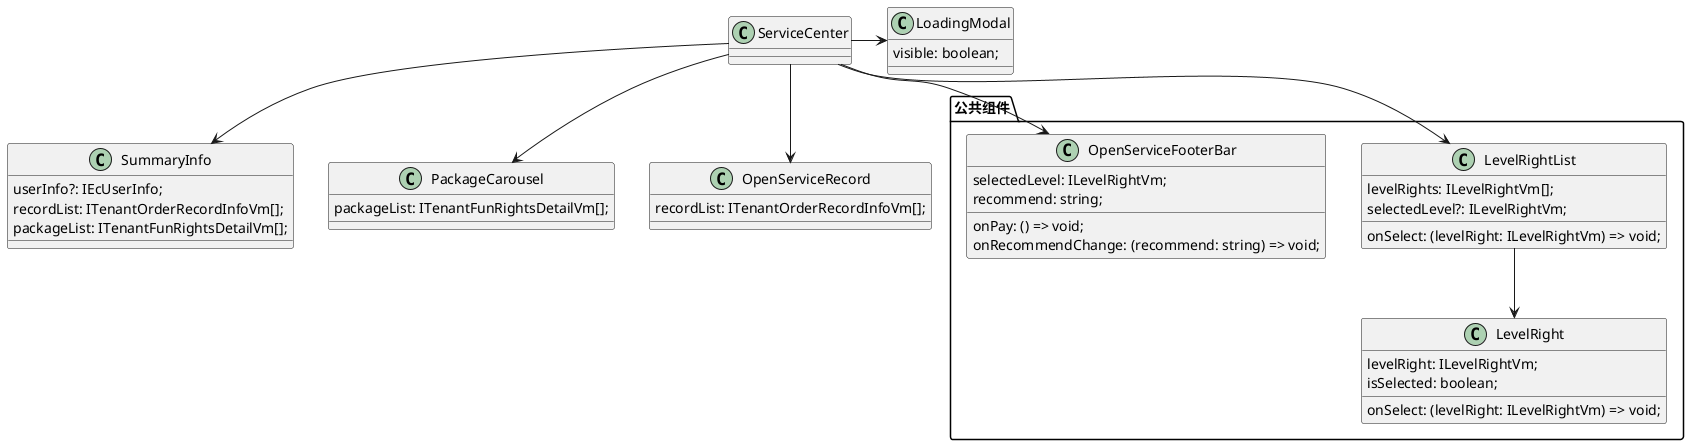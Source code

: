 @startuml
class ServiceCenter {}
class SummaryInfo {
  userInfo?: IEcUserInfo;
  recordList: ITenantOrderRecordInfoVm[];
  packageList: ITenantFunRightsDetailVm[];
}
package 公共组件 {
  class LevelRightList {
    levelRights: ILevelRightVm[];
    selectedLevel?: ILevelRightVm;
    onSelect: (levelRight: ILevelRightVm) => void;
  }
  class LevelRight {
    levelRight: ILevelRightVm;
    isSelected: boolean;
    onSelect: (levelRight: ILevelRightVm) => void;
  }
  class OpenServiceFooterBar {
    selectedLevel: ILevelRightVm;
    onPay: () => void;
    recommend: string;
    onRecommendChange: (recommend: string) => void;
  }
}

class PackageCarousel {
  packageList: ITenantFunRightsDetailVm[];
}

class OpenServiceRecord {
  recordList: ITenantOrderRecordInfoVm[];
}
class LoadingModal {
  visible: boolean;
}

ServiceCenter --> SummaryInfo
ServiceCenter --> LevelRightList
LevelRightList --> LevelRight
ServiceCenter --> OpenServiceFooterBar
ServiceCenter --> PackageCarousel
ServiceCenter --> OpenServiceRecord
ServiceCenter -> LoadingModal

@enduml